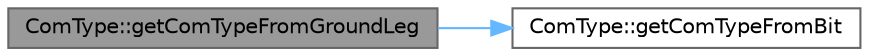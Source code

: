 digraph "ComType::getComTypeFromGroundLeg"
{
 // LATEX_PDF_SIZE
  bgcolor="transparent";
  edge [fontname=Helvetica,fontsize=10,labelfontname=Helvetica,labelfontsize=10];
  node [fontname=Helvetica,fontsize=10,shape=box,height=0.2,width=0.4];
  rankdir="LR";
  Node1 [id="Node000001",label="ComType::getComTypeFromGroundLeg",height=0.2,width=0.4,color="gray40", fillcolor="grey60", style="filled", fontcolor="black",tooltip=" "];
  Node1 -> Node2 [id="edge1_Node000001_Node000002",color="steelblue1",style="solid",tooltip=" "];
  Node2 [id="Node000002",label="ComType::getComTypeFromBit",height=0.2,width=0.4,color="grey40", fillcolor="white", style="filled",URL="$namespace_com_type.html#ac99263b3c705a256504f77e5d30fb76c",tooltip=" "];
}
